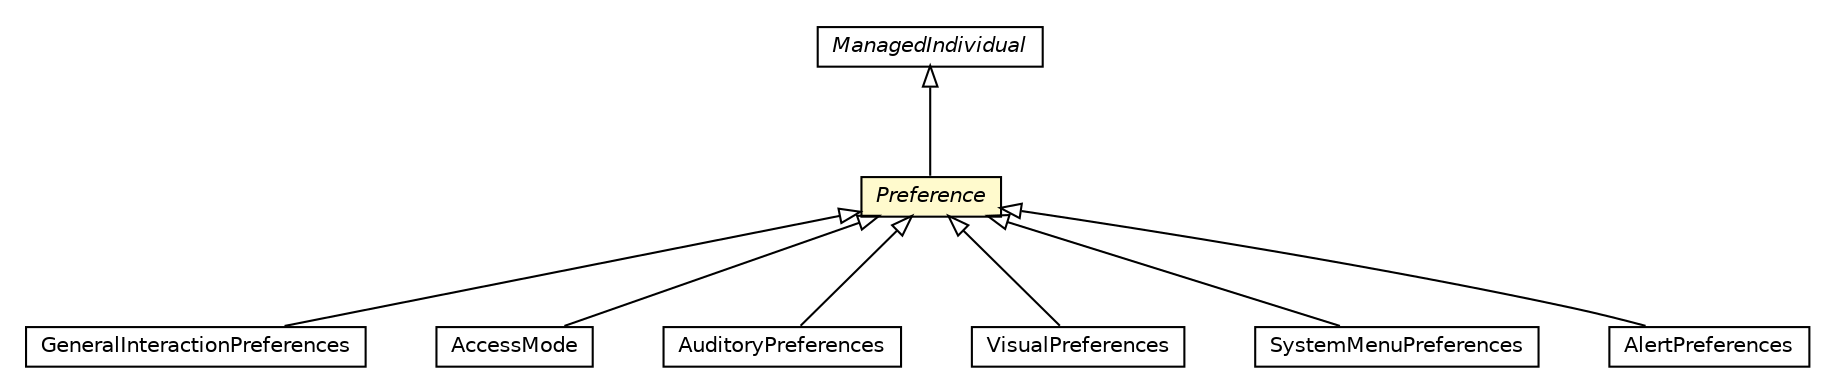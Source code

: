 #!/usr/local/bin/dot
#
# Class diagram 
# Generated by UMLGraph version R5_6-24-gf6e263 (http://www.umlgraph.org/)
#

digraph G {
	edge [fontname="Helvetica",fontsize=10,labelfontname="Helvetica",labelfontsize=10];
	node [fontname="Helvetica",fontsize=10,shape=plaintext];
	nodesep=0.25;
	ranksep=0.5;
	// org.universAAL.middleware.owl.ManagedIndividual
	c6481661 [label=<<table title="org.universAAL.middleware.owl.ManagedIndividual" border="0" cellborder="1" cellspacing="0" cellpadding="2" port="p" href="../../owl/ManagedIndividual.html">
		<tr><td><table border="0" cellspacing="0" cellpadding="1">
<tr><td align="center" balign="center"><font face="Helvetica-Oblique"> ManagedIndividual </font></td></tr>
		</table></td></tr>
		</table>>, URL="../../owl/ManagedIndividual.html", fontname="Helvetica", fontcolor="black", fontsize=10.0];
	// org.universAAL.middleware.ui.owl.Preference
	c6482080 [label=<<table title="org.universAAL.middleware.ui.owl.Preference" border="0" cellborder="1" cellspacing="0" cellpadding="2" port="p" bgcolor="lemonChiffon" href="./Preference.html">
		<tr><td><table border="0" cellspacing="0" cellpadding="1">
<tr><td align="center" balign="center"><font face="Helvetica-Oblique"> Preference </font></td></tr>
		</table></td></tr>
		</table>>, URL="./Preference.html", fontname="Helvetica", fontcolor="black", fontsize=10.0];
	// org.universAAL.ontology.ui.preferences.GeneralInteractionPreferences
	c6482512 [label=<<table title="org.universAAL.ontology.ui.preferences.GeneralInteractionPreferences" border="0" cellborder="1" cellspacing="0" cellpadding="2" port="p" href="../../../ontology/ui/preferences/GeneralInteractionPreferences.html">
		<tr><td><table border="0" cellspacing="0" cellpadding="1">
<tr><td align="center" balign="center"> GeneralInteractionPreferences </td></tr>
		</table></td></tr>
		</table>>, URL="../../../ontology/ui/preferences/GeneralInteractionPreferences.html", fontname="Helvetica", fontcolor="black", fontsize=10.0];
	// org.universAAL.ontology.ui.preferences.AccessMode
	c6482513 [label=<<table title="org.universAAL.ontology.ui.preferences.AccessMode" border="0" cellborder="1" cellspacing="0" cellpadding="2" port="p" href="../../../ontology/ui/preferences/AccessMode.html">
		<tr><td><table border="0" cellspacing="0" cellpadding="1">
<tr><td align="center" balign="center"> AccessMode </td></tr>
		</table></td></tr>
		</table>>, URL="../../../ontology/ui/preferences/AccessMode.html", fontname="Helvetica", fontcolor="black", fontsize=10.0];
	// org.universAAL.ontology.ui.preferences.AuditoryPreferences
	c6482517 [label=<<table title="org.universAAL.ontology.ui.preferences.AuditoryPreferences" border="0" cellborder="1" cellspacing="0" cellpadding="2" port="p" href="../../../ontology/ui/preferences/AuditoryPreferences.html">
		<tr><td><table border="0" cellspacing="0" cellpadding="1">
<tr><td align="center" balign="center"> AuditoryPreferences </td></tr>
		</table></td></tr>
		</table>>, URL="../../../ontology/ui/preferences/AuditoryPreferences.html", fontname="Helvetica", fontcolor="black", fontsize=10.0];
	// org.universAAL.ontology.ui.preferences.VisualPreferences
	c6482520 [label=<<table title="org.universAAL.ontology.ui.preferences.VisualPreferences" border="0" cellborder="1" cellspacing="0" cellpadding="2" port="p" href="../../../ontology/ui/preferences/VisualPreferences.html">
		<tr><td><table border="0" cellspacing="0" cellpadding="1">
<tr><td align="center" balign="center"> VisualPreferences </td></tr>
		</table></td></tr>
		</table>>, URL="../../../ontology/ui/preferences/VisualPreferences.html", fontname="Helvetica", fontcolor="black", fontsize=10.0];
	// org.universAAL.ontology.ui.preferences.SystemMenuPreferences
	c6482522 [label=<<table title="org.universAAL.ontology.ui.preferences.SystemMenuPreferences" border="0" cellborder="1" cellspacing="0" cellpadding="2" port="p" href="../../../ontology/ui/preferences/SystemMenuPreferences.html">
		<tr><td><table border="0" cellspacing="0" cellpadding="1">
<tr><td align="center" balign="center"> SystemMenuPreferences </td></tr>
		</table></td></tr>
		</table>>, URL="../../../ontology/ui/preferences/SystemMenuPreferences.html", fontname="Helvetica", fontcolor="black", fontsize=10.0];
	// org.universAAL.ontology.ui.preferences.AlertPreferences
	c6482527 [label=<<table title="org.universAAL.ontology.ui.preferences.AlertPreferences" border="0" cellborder="1" cellspacing="0" cellpadding="2" port="p" href="../../../ontology/ui/preferences/AlertPreferences.html">
		<tr><td><table border="0" cellspacing="0" cellpadding="1">
<tr><td align="center" balign="center"> AlertPreferences </td></tr>
		</table></td></tr>
		</table>>, URL="../../../ontology/ui/preferences/AlertPreferences.html", fontname="Helvetica", fontcolor="black", fontsize=10.0];
	//org.universAAL.middleware.ui.owl.Preference extends org.universAAL.middleware.owl.ManagedIndividual
	c6481661:p -> c6482080:p [dir=back,arrowtail=empty];
	//org.universAAL.ontology.ui.preferences.GeneralInteractionPreferences extends org.universAAL.middleware.ui.owl.Preference
	c6482080:p -> c6482512:p [dir=back,arrowtail=empty];
	//org.universAAL.ontology.ui.preferences.AccessMode extends org.universAAL.middleware.ui.owl.Preference
	c6482080:p -> c6482513:p [dir=back,arrowtail=empty];
	//org.universAAL.ontology.ui.preferences.AuditoryPreferences extends org.universAAL.middleware.ui.owl.Preference
	c6482080:p -> c6482517:p [dir=back,arrowtail=empty];
	//org.universAAL.ontology.ui.preferences.VisualPreferences extends org.universAAL.middleware.ui.owl.Preference
	c6482080:p -> c6482520:p [dir=back,arrowtail=empty];
	//org.universAAL.ontology.ui.preferences.SystemMenuPreferences extends org.universAAL.middleware.ui.owl.Preference
	c6482080:p -> c6482522:p [dir=back,arrowtail=empty];
	//org.universAAL.ontology.ui.preferences.AlertPreferences extends org.universAAL.middleware.ui.owl.Preference
	c6482080:p -> c6482527:p [dir=back,arrowtail=empty];
}


